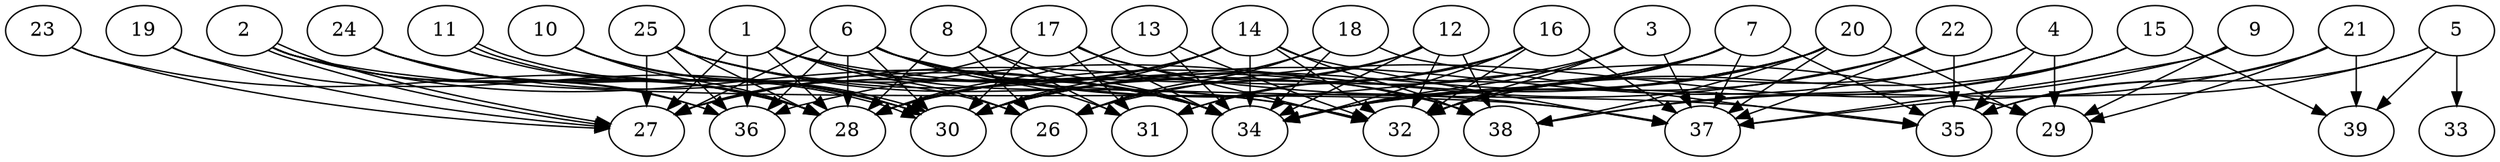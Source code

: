 // DAG (tier=3-complex, mode=data, n=39, ccr=0.505, fat=0.805, density=0.697, regular=0.225, jump=0.286, mindata=4194304, maxdata=33554432)
// DAG automatically generated by daggen at Sun Aug 24 16:33:35 2025
// /home/ermia/Project/Environments/daggen/bin/daggen --dot --ccr 0.505 --fat 0.805 --regular 0.225 --density 0.697 --jump 0.286 --mindata 4194304 --maxdata 33554432 -n 39 
digraph G {
  1 [size="5916676935851968512", alpha="0.09", expect_size="2958338467925984256"]
  1 -> 26 [size ="2432871641907200"]
  1 -> 27 [size ="2432871641907200"]
  1 -> 28 [size ="2432871641907200"]
  1 -> 32 [size ="2432871641907200"]
  1 -> 34 [size ="2432871641907200"]
  1 -> 35 [size ="2432871641907200"]
  1 -> 36 [size ="2432871641907200"]
  2 [size="2960655940260821504", alpha="0.17", expect_size="1480327970130410752"]
  2 -> 27 [size ="2300160348520448"]
  2 -> 27 [size ="2300160348520448"]
  2 -> 28 [size ="2300160348520448"]
  2 -> 34 [size ="2300160348520448"]
  2 -> 36 [size ="2300160348520448"]
  2 -> 37 [size ="2300160348520448"]
  3 [size="17691243018284598", alpha="0.07", expect_size="8845621509142299"]
  3 -> 30 [size ="761381343199232"]
  3 -> 32 [size ="761381343199232"]
  3 -> 34 [size ="761381343199232"]
  3 -> 37 [size ="761381343199232"]
  4 [size="269543242061278304", alpha="0.14", expect_size="134771621030639152"]
  4 -> 29 [size ="5058718588731392"]
  4 -> 30 [size ="5058718588731392"]
  4 -> 32 [size ="5058718588731392"]
  4 -> 35 [size ="5058718588731392"]
  5 [size="8398975034406759424", alpha="0.20", expect_size="4199487517203379712"]
  5 -> 33 [size ="3167560392507392"]
  5 -> 35 [size ="3167560392507392"]
  5 -> 37 [size ="3167560392507392"]
  5 -> 39 [size ="3167560392507392"]
  6 [size="192489881640798592", alpha="0.07", expect_size="96244940820399296"]
  6 -> 27 [size ="7800432663461888"]
  6 -> 28 [size ="7800432663461888"]
  6 -> 29 [size ="7800432663461888"]
  6 -> 30 [size ="7800432663461888"]
  6 -> 31 [size ="7800432663461888"]
  6 -> 34 [size ="7800432663461888"]
  6 -> 36 [size ="7800432663461888"]
  6 -> 37 [size ="7800432663461888"]
  7 [size="18677080848738708", alpha="0.17", expect_size="9338540424369354"]
  7 -> 27 [size ="558286726234112"]
  7 -> 31 [size ="558286726234112"]
  7 -> 32 [size ="558286726234112"]
  7 -> 34 [size ="558286726234112"]
  7 -> 35 [size ="558286726234112"]
  7 -> 37 [size ="558286726234112"]
  8 [size="732885403986705152", alpha="0.15", expect_size="366442701993352576"]
  8 -> 26 [size ="1442647604461568"]
  8 -> 28 [size ="1442647604461568"]
  8 -> 31 [size ="1442647604461568"]
  8 -> 34 [size ="1442647604461568"]
  9 [size="17093509593827065856", alpha="0.05", expect_size="8546754796913532928"]
  9 -> 26 [size ="6241415679967232"]
  9 -> 29 [size ="6241415679967232"]
  9 -> 37 [size ="6241415679967232"]
  10 [size="1281957736422607872", alpha="0.07", expect_size="640978868211303936"]
  10 -> 26 [size ="725062697091072"]
  10 -> 28 [size ="725062697091072"]
  10 -> 30 [size ="725062697091072"]
  11 [size="359357930205592704", alpha="0.10", expect_size="179678965102796352"]
  11 -> 28 [size ="6263401349120000"]
  11 -> 30 [size ="6263401349120000"]
  11 -> 30 [size ="6263401349120000"]
  12 [size="4823863315453341696", alpha="0.05", expect_size="2411931657726670848"]
  12 -> 26 [size ="4786846278090752"]
  12 -> 28 [size ="4786846278090752"]
  12 -> 32 [size ="4786846278090752"]
  12 -> 34 [size ="4786846278090752"]
  12 -> 38 [size ="4786846278090752"]
  13 [size="2326110911764574", alpha="0.20", expect_size="1163055455882287"]
  13 -> 28 [size ="276288208109568"]
  13 -> 32 [size ="276288208109568"]
  13 -> 34 [size ="276288208109568"]
  14 [size="32071599178908212", alpha="0.09", expect_size="16035799589454106"]
  14 -> 27 [size ="1384932345643008"]
  14 -> 28 [size ="1384932345643008"]
  14 -> 30 [size ="1384932345643008"]
  14 -> 32 [size ="1384932345643008"]
  14 -> 34 [size ="1384932345643008"]
  14 -> 37 [size ="1384932345643008"]
  14 -> 38 [size ="1384932345643008"]
  15 [size="238029427745701344", alpha="0.01", expect_size="119014713872850672"]
  15 -> 32 [size ="5196426581639168"]
  15 -> 34 [size ="5196426581639168"]
  15 -> 38 [size ="5196426581639168"]
  15 -> 39 [size ="5196426581639168"]
  16 [size="321745165167942400", alpha="0.11", expect_size="160872582583971200"]
  16 -> 28 [size ="5179737278251008"]
  16 -> 31 [size ="5179737278251008"]
  16 -> 32 [size ="5179737278251008"]
  16 -> 34 [size ="5179737278251008"]
  16 -> 37 [size ="5179737278251008"]
  17 [size="22037007284412388212736", alpha="0.20", expect_size="11018503642206194106368"]
  17 -> 27 [size ="6288181431369728"]
  17 -> 30 [size ="6288181431369728"]
  17 -> 31 [size ="6288181431369728"]
  17 -> 32 [size ="6288181431369728"]
  17 -> 34 [size ="6288181431369728"]
  17 -> 38 [size ="6288181431369728"]
  18 [size="9598122715839862784", alpha="0.08", expect_size="4799061357919931392"]
  18 -> 26 [size ="3543909351292928"]
  18 -> 30 [size ="3543909351292928"]
  18 -> 34 [size ="3543909351292928"]
  18 -> 35 [size ="3543909351292928"]
  19 [size="16995589381313095794688", alpha="0.08", expect_size="8497794690656547897344"]
  19 -> 27 [size ="5288276327923712"]
  19 -> 30 [size ="5288276327923712"]
  20 [size="21511308597134160", alpha="0.07", expect_size="10755654298567080"]
  20 -> 28 [size ="1446170014515200"]
  20 -> 29 [size ="1446170014515200"]
  20 -> 30 [size ="1446170014515200"]
  20 -> 34 [size ="1446170014515200"]
  20 -> 37 [size ="1446170014515200"]
  20 -> 38 [size ="1446170014515200"]
  21 [size="1337510805849425152", alpha="0.09", expect_size="668755402924712576"]
  21 -> 29 [size ="514296329011200"]
  21 -> 35 [size ="514296329011200"]
  21 -> 38 [size ="514296329011200"]
  21 -> 39 [size ="514296329011200"]
  22 [size="1184837252666940672", alpha="0.17", expect_size="592418626333470336"]
  22 -> 34 [size ="552689217830912"]
  22 -> 35 [size ="552689217830912"]
  22 -> 36 [size ="552689217830912"]
  22 -> 37 [size ="552689217830912"]
  23 [size="3313557475134900535296", alpha="0.02", expect_size="1656778737567450267648"]
  23 -> 27 [size ="1778086941032448"]
  23 -> 28 [size ="1778086941032448"]
  24 [size="1198669493997278208", alpha="0.19", expect_size="599334746998639104"]
  24 -> 28 [size ="545765822824448"]
  24 -> 30 [size ="545765822824448"]
  24 -> 34 [size ="545765822824448"]
  24 -> 36 [size ="545765822824448"]
  25 [size="17804115836928000000000", alpha="0.06", expect_size="8902057918464000000000"]
  25 -> 27 [size ="5454692352000000"]
  25 -> 28 [size ="5454692352000000"]
  25 -> 32 [size ="5454692352000000"]
  25 -> 34 [size ="5454692352000000"]
  25 -> 36 [size ="5454692352000000"]
  25 -> 38 [size ="5454692352000000"]
  26 [size="26585455090696672", alpha="0.20", expect_size="13292727545348336"]
  27 [size="4110748547600438272", alpha="0.14", expect_size="2055374273800219136"]
  28 [size="58083352169931568", alpha="0.17", expect_size="29041676084965784"]
  29 [size="30527844901107022168064", alpha="0.01", expect_size="15263922450553511084032"]
  30 [size="9224351843435492", alpha="0.10", expect_size="4612175921717746"]
  31 [size="93716597190245584", alpha="0.10", expect_size="46858298595122792"]
  32 [size="3044217816592975360", alpha="0.06", expect_size="1522108908296487680"]
  33 [size="113009371645654192", alpha="0.17", expect_size="56504685822827096"]
  34 [size="124835020554112784", alpha="0.02", expect_size="62417510277056392"]
  35 [size="165470285267822336", alpha="0.13", expect_size="82735142633911168"]
  36 [size="73001171377221536", alpha="0.04", expect_size="36500585688610768"]
  37 [size="2797403871666765824000", alpha="0.09", expect_size="1398701935833382912000"]
  38 [size="97975241334264430592", alpha="0.07", expect_size="48987620667132215296"]
  39 [size="336165924420674240", alpha="0.11", expect_size="168082962210337120"]
}